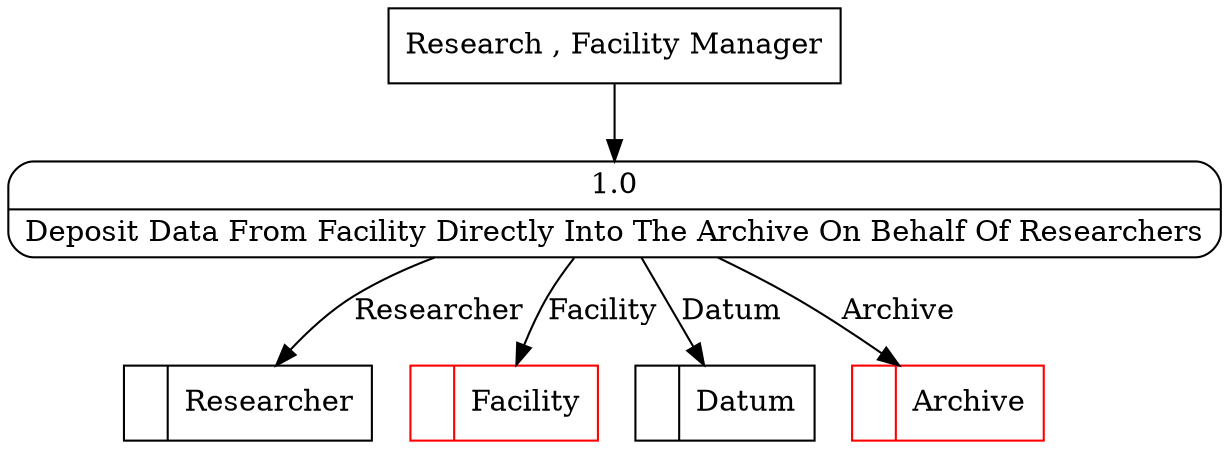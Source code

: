 digraph dfd2{ 
node[shape=record]
200 [label="<f0>  |<f1> Researcher " ];
201 [label="<f0>  |<f1> Facility " color=red];
202 [label="<f0>  |<f1> Datum " ];
203 [label="<f0>  |<f1> Archive " color=red];
204 [label="Research , Facility Manager" shape=box];
205 [label="{<f0> 1.0|<f1> Deposit Data From Facility Directly Into The Archive On Behalf Of Researchers }" shape=Mrecord];
204 -> 205
205 -> 202 [label="Datum"]
205 -> 201 [label="Facility"]
205 -> 203 [label="Archive"]
205 -> 200 [label="Researcher"]
}